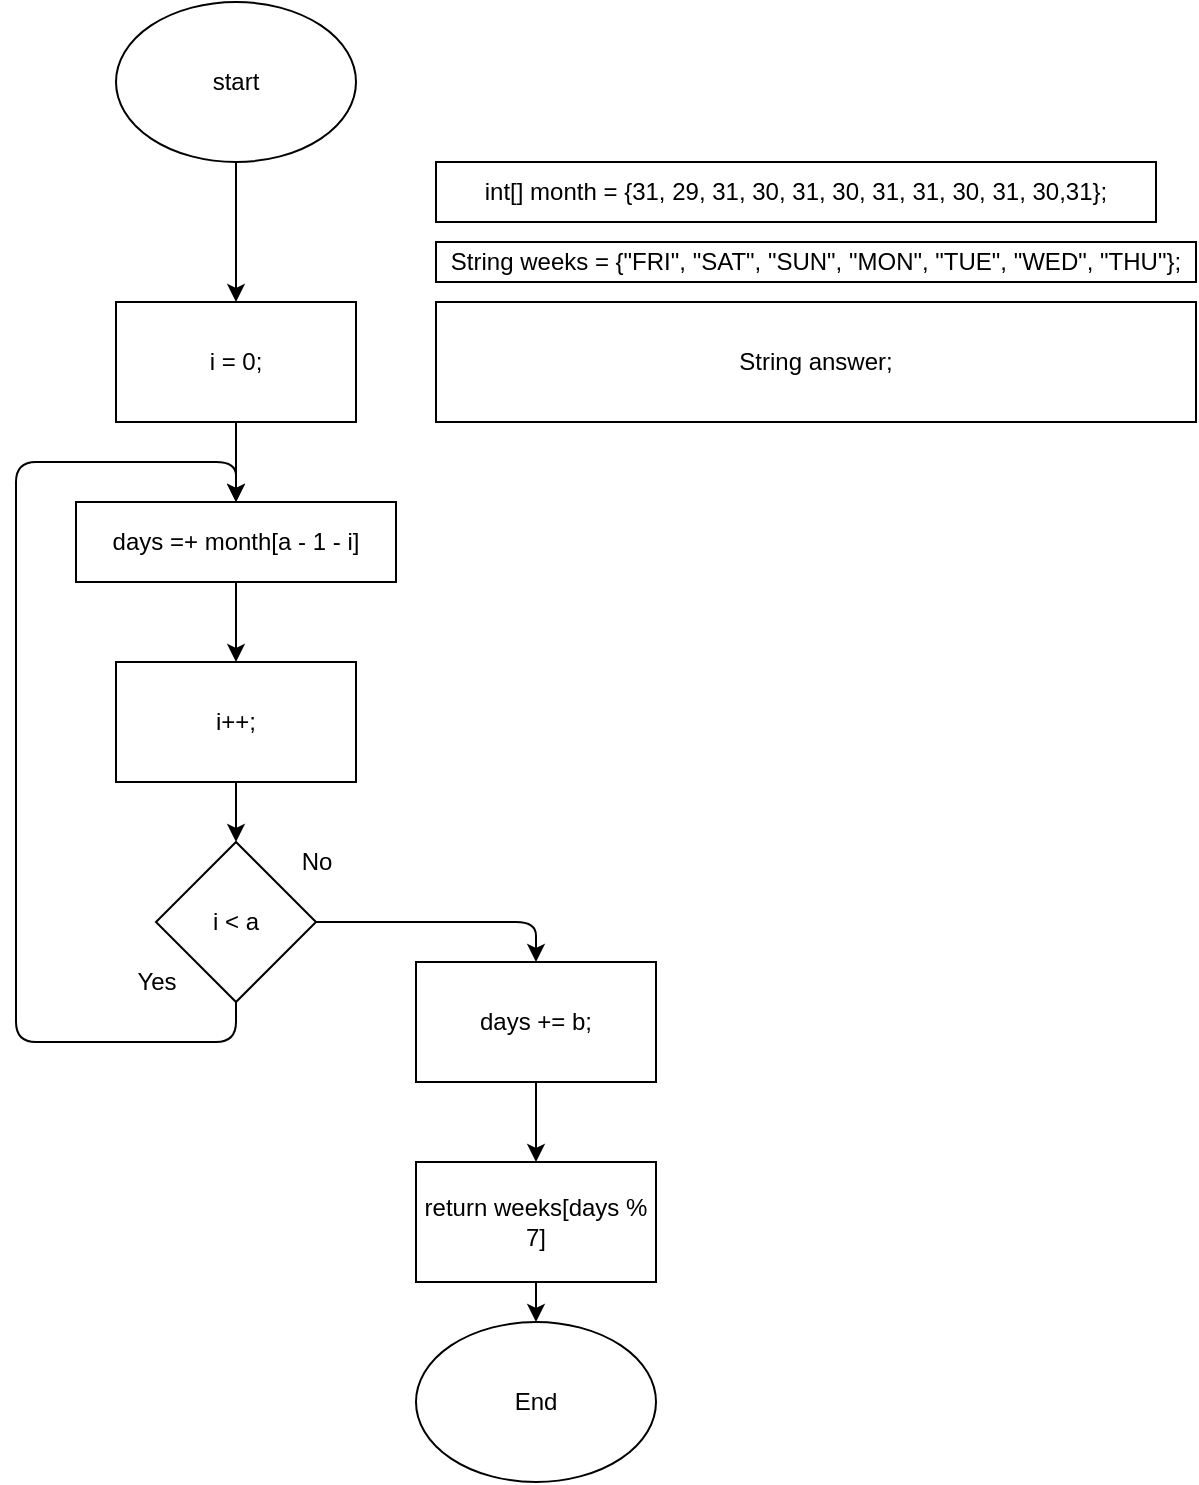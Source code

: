 <mxfile version="13.9.9" type="device"><diagram id="C5RBs43oDa-KdzZeNtuy" name="Page-1"><mxGraphModel dx="681" dy="562" grid="1" gridSize="10" guides="1" tooltips="1" connect="1" arrows="1" fold="1" page="1" pageScale="1" pageWidth="827" pageHeight="1169" math="0" shadow="0"><root><mxCell id="WIyWlLk6GJQsqaUBKTNV-0"/><mxCell id="WIyWlLk6GJQsqaUBKTNV-1" parent="WIyWlLk6GJQsqaUBKTNV-0"/><mxCell id="5HulqlXt40l5AMmuTmVe-32" style="edgeStyle=orthogonalEdgeStyle;curved=0;rounded=1;sketch=0;orthogonalLoop=1;jettySize=auto;html=1;exitX=0.5;exitY=1;exitDx=0;exitDy=0;entryX=0.5;entryY=0;entryDx=0;entryDy=0;" edge="1" parent="WIyWlLk6GJQsqaUBKTNV-1" source="5HulqlXt40l5AMmuTmVe-0" target="5HulqlXt40l5AMmuTmVe-18"><mxGeometry relative="1" as="geometry"/></mxCell><mxCell id="5HulqlXt40l5AMmuTmVe-0" value="start" style="ellipse;whiteSpace=wrap;html=1;" vertex="1" parent="WIyWlLk6GJQsqaUBKTNV-1"><mxGeometry x="130" width="120" height="80" as="geometry"/></mxCell><mxCell id="5HulqlXt40l5AMmuTmVe-5" value="&lt;font color=&quot;#ffffff&quot;&gt;day, week&lt;/font&gt;" style="text;html=1;align=center;verticalAlign=middle;resizable=0;points=[];autosize=1;" vertex="1" parent="WIyWlLk6GJQsqaUBKTNV-1"><mxGeometry x="379" width="70" height="20" as="geometry"/></mxCell><mxCell id="5HulqlXt40l5AMmuTmVe-6" value="int[] month = {31, 29, 31, 30, 31, 30, 31, 31, 30, 31, 30,31};" style="whiteSpace=wrap;html=1;" vertex="1" parent="WIyWlLk6GJQsqaUBKTNV-1"><mxGeometry x="290" y="80" width="360" height="30" as="geometry"/></mxCell><mxCell id="5HulqlXt40l5AMmuTmVe-15" value="String weeks = {&quot;FRI&quot;, &quot;SAT&quot;, &quot;SUN&quot;, &quot;MON&quot;, &quot;TUE&quot;, &quot;WED&quot;, &quot;THU&quot;};" style="whiteSpace=wrap;html=1;" vertex="1" parent="WIyWlLk6GJQsqaUBKTNV-1"><mxGeometry x="290" y="120" width="380" height="20" as="geometry"/></mxCell><mxCell id="5HulqlXt40l5AMmuTmVe-17" value="String answer;" style="whiteSpace=wrap;html=1;" vertex="1" parent="WIyWlLk6GJQsqaUBKTNV-1"><mxGeometry x="290" y="150" width="380" height="60" as="geometry"/></mxCell><mxCell id="5HulqlXt40l5AMmuTmVe-35" value="" style="edgeStyle=orthogonalEdgeStyle;curved=0;rounded=1;sketch=0;orthogonalLoop=1;jettySize=auto;html=1;" edge="1" parent="WIyWlLk6GJQsqaUBKTNV-1" source="5HulqlXt40l5AMmuTmVe-18" target="5HulqlXt40l5AMmuTmVe-34"><mxGeometry relative="1" as="geometry"/></mxCell><mxCell id="5HulqlXt40l5AMmuTmVe-18" value="i = 0;" style="whiteSpace=wrap;html=1;" vertex="1" parent="WIyWlLk6GJQsqaUBKTNV-1"><mxGeometry x="130" y="150" width="120" height="60" as="geometry"/></mxCell><mxCell id="5HulqlXt40l5AMmuTmVe-39" value="" style="edgeStyle=orthogonalEdgeStyle;curved=0;rounded=1;sketch=0;orthogonalLoop=1;jettySize=auto;html=1;" edge="1" parent="WIyWlLk6GJQsqaUBKTNV-1" source="5HulqlXt40l5AMmuTmVe-34" target="5HulqlXt40l5AMmuTmVe-36"><mxGeometry relative="1" as="geometry"/></mxCell><mxCell id="5HulqlXt40l5AMmuTmVe-34" value="days =+ month[a - 1 - i]" style="whiteSpace=wrap;html=1;rounded=0;sketch=0;" vertex="1" parent="WIyWlLk6GJQsqaUBKTNV-1"><mxGeometry x="110" y="250" width="160" height="40" as="geometry"/></mxCell><mxCell id="5HulqlXt40l5AMmuTmVe-38" value="" style="edgeStyle=orthogonalEdgeStyle;curved=0;rounded=1;sketch=0;orthogonalLoop=1;jettySize=auto;html=1;" edge="1" parent="WIyWlLk6GJQsqaUBKTNV-1" source="5HulqlXt40l5AMmuTmVe-36" target="5HulqlXt40l5AMmuTmVe-37"><mxGeometry relative="1" as="geometry"/></mxCell><mxCell id="5HulqlXt40l5AMmuTmVe-36" value="i++;" style="whiteSpace=wrap;html=1;rounded=0;sketch=0;" vertex="1" parent="WIyWlLk6GJQsqaUBKTNV-1"><mxGeometry x="130" y="330" width="120" height="60" as="geometry"/></mxCell><mxCell id="5HulqlXt40l5AMmuTmVe-42" style="edgeStyle=orthogonalEdgeStyle;curved=0;rounded=1;sketch=0;orthogonalLoop=1;jettySize=auto;html=1;exitX=0.5;exitY=1;exitDx=0;exitDy=0;entryX=0.5;entryY=0;entryDx=0;entryDy=0;" edge="1" parent="WIyWlLk6GJQsqaUBKTNV-1" source="5HulqlXt40l5AMmuTmVe-37" target="5HulqlXt40l5AMmuTmVe-34"><mxGeometry relative="1" as="geometry"><Array as="points"><mxPoint x="190" y="520"/><mxPoint x="80" y="520"/><mxPoint x="80" y="230"/><mxPoint x="190" y="230"/></Array></mxGeometry></mxCell><mxCell id="5HulqlXt40l5AMmuTmVe-44" style="edgeStyle=orthogonalEdgeStyle;curved=0;rounded=1;sketch=0;orthogonalLoop=1;jettySize=auto;html=1;exitX=1;exitY=0.5;exitDx=0;exitDy=0;entryX=0.5;entryY=0;entryDx=0;entryDy=0;" edge="1" parent="WIyWlLk6GJQsqaUBKTNV-1" source="5HulqlXt40l5AMmuTmVe-37" target="5HulqlXt40l5AMmuTmVe-43"><mxGeometry relative="1" as="geometry"/></mxCell><mxCell id="5HulqlXt40l5AMmuTmVe-37" value="i &amp;lt; a" style="rhombus;whiteSpace=wrap;html=1;rounded=0;sketch=0;" vertex="1" parent="WIyWlLk6GJQsqaUBKTNV-1"><mxGeometry x="150" y="420" width="80" height="80" as="geometry"/></mxCell><mxCell id="5HulqlXt40l5AMmuTmVe-40" value="Yes" style="text;html=1;align=center;verticalAlign=middle;resizable=0;points=[];autosize=1;" vertex="1" parent="WIyWlLk6GJQsqaUBKTNV-1"><mxGeometry x="130" y="480" width="40" height="20" as="geometry"/></mxCell><mxCell id="5HulqlXt40l5AMmuTmVe-41" value="No" style="text;html=1;align=center;verticalAlign=middle;resizable=0;points=[];autosize=1;" vertex="1" parent="WIyWlLk6GJQsqaUBKTNV-1"><mxGeometry x="215" y="420" width="30" height="20" as="geometry"/></mxCell><mxCell id="5HulqlXt40l5AMmuTmVe-46" style="edgeStyle=orthogonalEdgeStyle;curved=0;rounded=1;sketch=0;orthogonalLoop=1;jettySize=auto;html=1;exitX=0.5;exitY=1;exitDx=0;exitDy=0;entryX=0.5;entryY=0;entryDx=0;entryDy=0;" edge="1" parent="WIyWlLk6GJQsqaUBKTNV-1" source="5HulqlXt40l5AMmuTmVe-43" target="5HulqlXt40l5AMmuTmVe-45"><mxGeometry relative="1" as="geometry"/></mxCell><mxCell id="5HulqlXt40l5AMmuTmVe-43" value="days += b;" style="whiteSpace=wrap;html=1;rounded=0;sketch=0;" vertex="1" parent="WIyWlLk6GJQsqaUBKTNV-1"><mxGeometry x="280" y="480" width="120" height="60" as="geometry"/></mxCell><mxCell id="5HulqlXt40l5AMmuTmVe-48" value="" style="edgeStyle=orthogonalEdgeStyle;curved=0;rounded=1;sketch=0;orthogonalLoop=1;jettySize=auto;html=1;" edge="1" parent="WIyWlLk6GJQsqaUBKTNV-1" source="5HulqlXt40l5AMmuTmVe-45" target="5HulqlXt40l5AMmuTmVe-47"><mxGeometry relative="1" as="geometry"/></mxCell><mxCell id="5HulqlXt40l5AMmuTmVe-45" value="return weeks[days % 7]" style="whiteSpace=wrap;html=1;rounded=0;sketch=0;" vertex="1" parent="WIyWlLk6GJQsqaUBKTNV-1"><mxGeometry x="280" y="580" width="120" height="60" as="geometry"/></mxCell><mxCell id="5HulqlXt40l5AMmuTmVe-47" value="End" style="ellipse;whiteSpace=wrap;html=1;rounded=0;sketch=0;" vertex="1" parent="WIyWlLk6GJQsqaUBKTNV-1"><mxGeometry x="280" y="660" width="120" height="80" as="geometry"/></mxCell></root></mxGraphModel></diagram></mxfile>